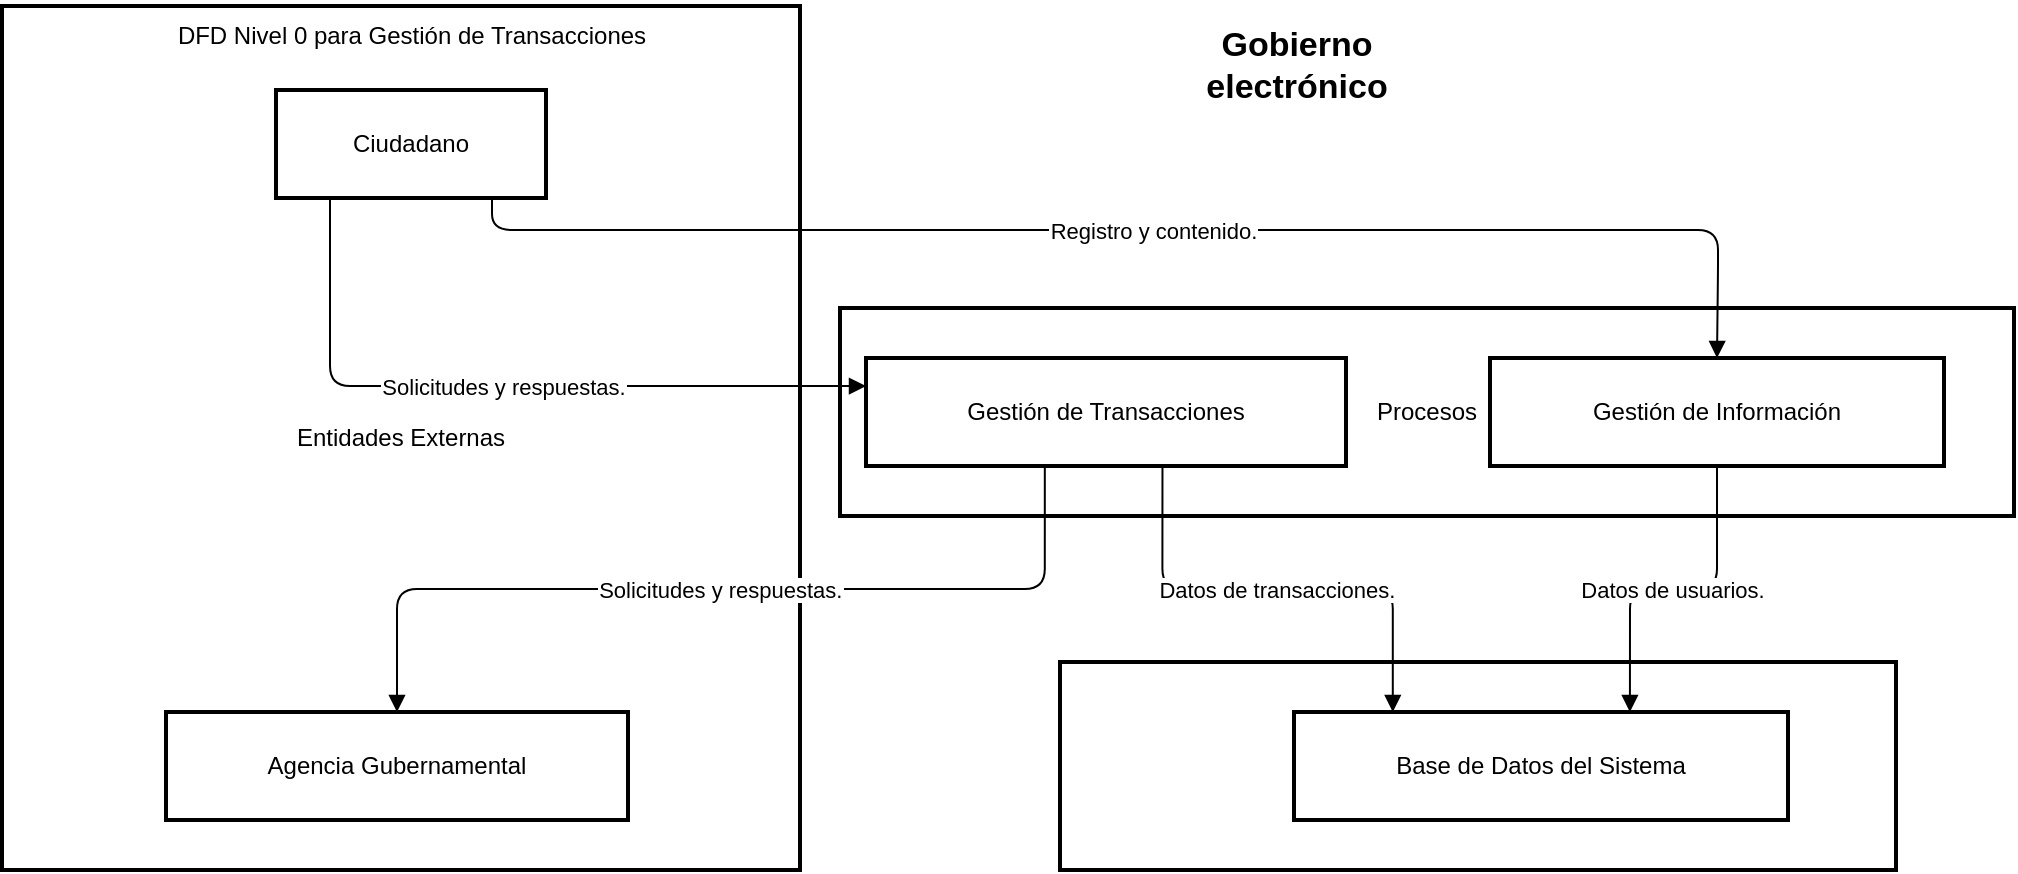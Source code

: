 <mxfile version="27.1.1">
  <diagram name="Page-1" id="xa3nVtxRrRhbT2Tu-OYj">
    <mxGraphModel dx="1144" dy="660" grid="1" gridSize="10" guides="1" tooltips="1" connect="1" arrows="1" fold="1" page="1" pageScale="1" pageWidth="850" pageHeight="1100" math="0" shadow="0">
      <root>
        <mxCell id="0" />
        <mxCell id="1" parent="0" />
        <mxCell id="2" value="Almacén de Datos" style="whiteSpace=wrap;strokeWidth=2;" parent="1" vertex="1">
          <mxGeometry x="537" y="336" width="418" height="104" as="geometry" />
        </mxCell>
        <mxCell id="3" value="Entidades Externas" style="whiteSpace=wrap;strokeWidth=2;" parent="1" vertex="1">
          <mxGeometry x="8" y="8" width="399" height="432" as="geometry" />
        </mxCell>
        <mxCell id="4" value="Procesos" style="whiteSpace=wrap;strokeWidth=2;" parent="1" vertex="1">
          <mxGeometry x="427" y="159" width="587" height="104" as="geometry" />
        </mxCell>
        <mxCell id="5" value="Gestión de Información" style="whiteSpace=wrap;strokeWidth=2;" parent="1" vertex="1">
          <mxGeometry x="752" y="184" width="227" height="54" as="geometry" />
        </mxCell>
        <mxCell id="6" value="Gestión de Transacciones" style="whiteSpace=wrap;strokeWidth=2;" parent="1" vertex="1">
          <mxGeometry x="440" y="184" width="240" height="54" as="geometry" />
        </mxCell>
        <mxCell id="7" value="Ciudadano" style="whiteSpace=wrap;strokeWidth=2;" parent="1" vertex="1">
          <mxGeometry x="145" y="50" width="135" height="54" as="geometry" />
        </mxCell>
        <mxCell id="8" value="Agencia Gubernamental" style="whiteSpace=wrap;strokeWidth=2;" parent="1" vertex="1">
          <mxGeometry x="90" y="361" width="231" height="54" as="geometry" />
        </mxCell>
        <mxCell id="9" value="Base de Datos del Sistema" style="whiteSpace=wrap;strokeWidth=2;" parent="1" vertex="1">
          <mxGeometry x="654" y="361" width="247" height="54" as="geometry" />
        </mxCell>
        <mxCell id="10" value="Registro y contenido." style="startArrow=none;endArrow=block;exitX=0.8;exitY=1;entryX=0.5;entryY=0;edgeStyle=orthogonalEdgeStyle;entryDx=0;entryDy=0;" parent="1" source="7" target="5" edge="1">
          <mxGeometry relative="1" as="geometry">
            <Array as="points">
              <mxPoint x="253" y="120" />
              <mxPoint x="866" y="120" />
              <mxPoint x="866" y="140" />
            </Array>
          </mxGeometry>
        </mxCell>
        <mxCell id="11" value="Solicitudes y respuestas." style="startArrow=none;endArrow=block;exitX=0.2;exitY=1;entryX=0;entryY=0.26;edgeStyle=orthogonalEdgeStyle;" parent="1" source="7" target="6" edge="1">
          <mxGeometry relative="1" as="geometry" />
        </mxCell>
        <mxCell id="12" value="Solicitudes y respuestas." style="startArrow=none;endArrow=block;exitX=0.37;exitY=1.01;entryX=0.5;entryY=0;edgeStyle=orthogonalEdgeStyle;" parent="1" source="6" target="8" edge="1">
          <mxGeometry relative="1" as="geometry" />
        </mxCell>
        <mxCell id="13" value="Datos de usuarios." style="startArrow=none;endArrow=block;exitX=0.5;exitY=1.01;entryX=0.68;entryY=0;edgeStyle=orthogonalEdgeStyle;" parent="1" source="5" target="9" edge="1">
          <mxGeometry relative="1" as="geometry" />
        </mxCell>
        <mxCell id="14" value="Datos de transacciones." style="startArrow=none;endArrow=block;exitX=0.62;exitY=1.01;entryX=0.2;entryY=0;edgeStyle=orthogonalEdgeStyle;" parent="1" source="6" target="9" edge="1">
          <mxGeometry relative="1" as="geometry" />
        </mxCell>
        <mxCell id="4tljfj1aQZay8NIFCX7P-14" value="&lt;p style=&quot;white-space: pre-wrap;&quot; dir=&quot;auto&quot;&gt;&lt;b&gt;&lt;font style=&quot;font-size: 17px;&quot;&gt;Gobierno electrónico&lt;/font&gt;&lt;/b&gt;&lt;/p&gt;" style="text;html=1;align=center;verticalAlign=middle;resizable=0;points=[];autosize=1;strokeColor=none;fillColor=none;" vertex="1" parent="1">
          <mxGeometry x="560" y="8" width="190" height="60" as="geometry" />
        </mxCell>
        <mxCell id="4tljfj1aQZay8NIFCX7P-16" value="DFD Nivel 0 para Gestión de Transacciones" style="text;html=1;align=center;verticalAlign=middle;whiteSpace=wrap;rounded=0;" vertex="1" parent="1">
          <mxGeometry x="27.5" y="8" width="370" height="30" as="geometry" />
        </mxCell>
      </root>
    </mxGraphModel>
  </diagram>
</mxfile>
